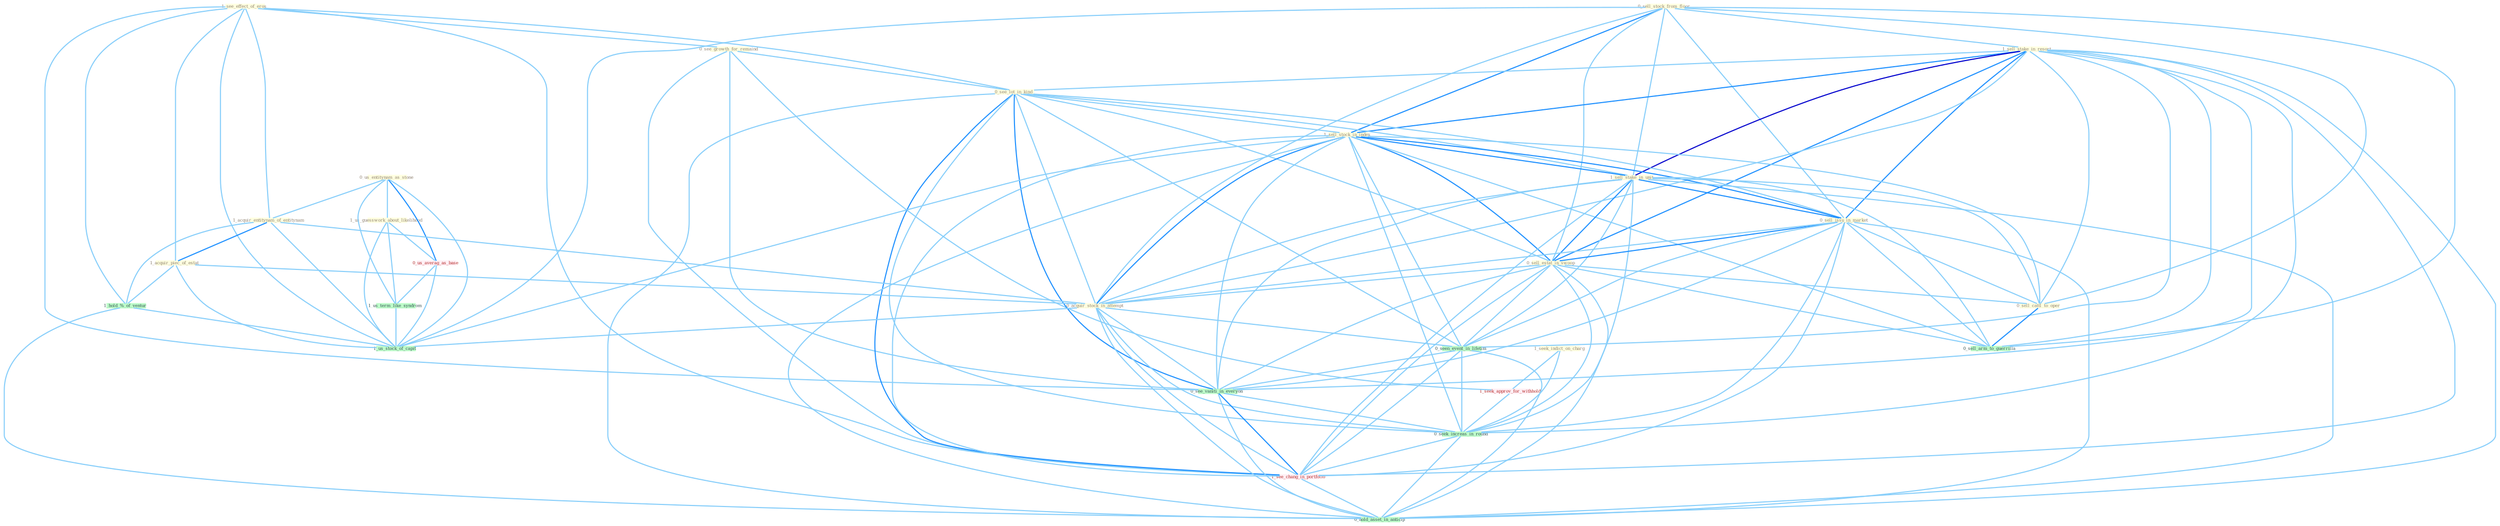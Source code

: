 Graph G{ 
    node
    [shape=polygon,style=filled,width=.5,height=.06,color="#BDFCC9",fixedsize=true,fontsize=4,
    fontcolor="#2f4f4f"];
    {node
    [color="#ffffe0", fontcolor="#8b7d6b"] "0_us_entitynam_as_stone " "1_see_effect_of_eros " "0_see_growth_for_remaind " "0_sell_stock_from_floor " "1_sell_stake_in_resort " "1_us_guesswork_about_likelihood " "0_see_lot_in_kind " "1_sell_stock_in_index " "1_acquir_entitynam_of_entitynam " "1_seek_indict_on_charg " "1_sell_stake_in_unit " "1_acquir_piec_of_estat " "0_sell_issu_in_market " "0_sell_estat_in_swoop " "0_sell_cattl_to_oper " "0_acquir_stock_in_attempt "}
{node [color="#fff0f5", fontcolor="#b22222"] "0_us_averag_as_base " "1_seek_approv_for_withhold " "1_see_chang_in_portfolio "}
edge [color="#B0E2FF"];

	"0_us_entitynam_as_stone " -- "1_us_guesswork_about_likelihood " [w="1", color="#87cefa" ];
	"0_us_entitynam_as_stone " -- "1_acquir_entitynam_of_entitynam " [w="1", color="#87cefa" ];
	"0_us_entitynam_as_stone " -- "0_us_averag_as_base " [w="2", color="#1e90ff" , len=0.8];
	"0_us_entitynam_as_stone " -- "1_us_term_like_syndrom " [w="1", color="#87cefa" ];
	"0_us_entitynam_as_stone " -- "1_us_stock_of_capit " [w="1", color="#87cefa" ];
	"1_see_effect_of_eros " -- "0_see_growth_for_remaind " [w="1", color="#87cefa" ];
	"1_see_effect_of_eros " -- "0_see_lot_in_kind " [w="1", color="#87cefa" ];
	"1_see_effect_of_eros " -- "1_acquir_entitynam_of_entitynam " [w="1", color="#87cefa" ];
	"1_see_effect_of_eros " -- "1_acquir_piec_of_estat " [w="1", color="#87cefa" ];
	"1_see_effect_of_eros " -- "1_hold_%_of_ventur " [w="1", color="#87cefa" ];
	"1_see_effect_of_eros " -- "0_see_vaniti_in_everyon " [w="1", color="#87cefa" ];
	"1_see_effect_of_eros " -- "1_us_stock_of_capit " [w="1", color="#87cefa" ];
	"1_see_effect_of_eros " -- "1_see_chang_in_portfolio " [w="1", color="#87cefa" ];
	"0_see_growth_for_remaind " -- "0_see_lot_in_kind " [w="1", color="#87cefa" ];
	"0_see_growth_for_remaind " -- "1_seek_approv_for_withhold " [w="1", color="#87cefa" ];
	"0_see_growth_for_remaind " -- "0_see_vaniti_in_everyon " [w="1", color="#87cefa" ];
	"0_see_growth_for_remaind " -- "1_see_chang_in_portfolio " [w="1", color="#87cefa" ];
	"0_sell_stock_from_floor " -- "1_sell_stake_in_resort " [w="1", color="#87cefa" ];
	"0_sell_stock_from_floor " -- "1_sell_stock_in_index " [w="2", color="#1e90ff" , len=0.8];
	"0_sell_stock_from_floor " -- "1_sell_stake_in_unit " [w="1", color="#87cefa" ];
	"0_sell_stock_from_floor " -- "0_sell_issu_in_market " [w="1", color="#87cefa" ];
	"0_sell_stock_from_floor " -- "0_sell_estat_in_swoop " [w="1", color="#87cefa" ];
	"0_sell_stock_from_floor " -- "0_sell_cattl_to_oper " [w="1", color="#87cefa" ];
	"0_sell_stock_from_floor " -- "0_acquir_stock_in_attempt " [w="1", color="#87cefa" ];
	"0_sell_stock_from_floor " -- "0_sell_arm_to_guerrilla " [w="1", color="#87cefa" ];
	"0_sell_stock_from_floor " -- "1_us_stock_of_capit " [w="1", color="#87cefa" ];
	"1_sell_stake_in_resort " -- "0_see_lot_in_kind " [w="1", color="#87cefa" ];
	"1_sell_stake_in_resort " -- "1_sell_stock_in_index " [w="2", color="#1e90ff" , len=0.8];
	"1_sell_stake_in_resort " -- "1_sell_stake_in_unit " [w="3", color="#0000cd" , len=0.6];
	"1_sell_stake_in_resort " -- "0_sell_issu_in_market " [w="2", color="#1e90ff" , len=0.8];
	"1_sell_stake_in_resort " -- "0_sell_estat_in_swoop " [w="2", color="#1e90ff" , len=0.8];
	"1_sell_stake_in_resort " -- "0_sell_cattl_to_oper " [w="1", color="#87cefa" ];
	"1_sell_stake_in_resort " -- "0_acquir_stock_in_attempt " [w="1", color="#87cefa" ];
	"1_sell_stake_in_resort " -- "0_seen_event_in_lifetim " [w="1", color="#87cefa" ];
	"1_sell_stake_in_resort " -- "0_see_vaniti_in_everyon " [w="1", color="#87cefa" ];
	"1_sell_stake_in_resort " -- "0_sell_arm_to_guerrilla " [w="1", color="#87cefa" ];
	"1_sell_stake_in_resort " -- "0_seek_increas_in_round " [w="1", color="#87cefa" ];
	"1_sell_stake_in_resort " -- "1_see_chang_in_portfolio " [w="1", color="#87cefa" ];
	"1_sell_stake_in_resort " -- "0_hold_asset_in_anticip " [w="1", color="#87cefa" ];
	"1_us_guesswork_about_likelihood " -- "0_us_averag_as_base " [w="1", color="#87cefa" ];
	"1_us_guesswork_about_likelihood " -- "1_us_term_like_syndrom " [w="1", color="#87cefa" ];
	"1_us_guesswork_about_likelihood " -- "1_us_stock_of_capit " [w="1", color="#87cefa" ];
	"0_see_lot_in_kind " -- "1_sell_stock_in_index " [w="1", color="#87cefa" ];
	"0_see_lot_in_kind " -- "1_sell_stake_in_unit " [w="1", color="#87cefa" ];
	"0_see_lot_in_kind " -- "0_sell_issu_in_market " [w="1", color="#87cefa" ];
	"0_see_lot_in_kind " -- "0_sell_estat_in_swoop " [w="1", color="#87cefa" ];
	"0_see_lot_in_kind " -- "0_acquir_stock_in_attempt " [w="1", color="#87cefa" ];
	"0_see_lot_in_kind " -- "0_seen_event_in_lifetim " [w="1", color="#87cefa" ];
	"0_see_lot_in_kind " -- "0_see_vaniti_in_everyon " [w="2", color="#1e90ff" , len=0.8];
	"0_see_lot_in_kind " -- "0_seek_increas_in_round " [w="1", color="#87cefa" ];
	"0_see_lot_in_kind " -- "1_see_chang_in_portfolio " [w="2", color="#1e90ff" , len=0.8];
	"0_see_lot_in_kind " -- "0_hold_asset_in_anticip " [w="1", color="#87cefa" ];
	"1_sell_stock_in_index " -- "1_sell_stake_in_unit " [w="2", color="#1e90ff" , len=0.8];
	"1_sell_stock_in_index " -- "0_sell_issu_in_market " [w="2", color="#1e90ff" , len=0.8];
	"1_sell_stock_in_index " -- "0_sell_estat_in_swoop " [w="2", color="#1e90ff" , len=0.8];
	"1_sell_stock_in_index " -- "0_sell_cattl_to_oper " [w="1", color="#87cefa" ];
	"1_sell_stock_in_index " -- "0_acquir_stock_in_attempt " [w="2", color="#1e90ff" , len=0.8];
	"1_sell_stock_in_index " -- "0_seen_event_in_lifetim " [w="1", color="#87cefa" ];
	"1_sell_stock_in_index " -- "0_see_vaniti_in_everyon " [w="1", color="#87cefa" ];
	"1_sell_stock_in_index " -- "0_sell_arm_to_guerrilla " [w="1", color="#87cefa" ];
	"1_sell_stock_in_index " -- "0_seek_increas_in_round " [w="1", color="#87cefa" ];
	"1_sell_stock_in_index " -- "1_us_stock_of_capit " [w="1", color="#87cefa" ];
	"1_sell_stock_in_index " -- "1_see_chang_in_portfolio " [w="1", color="#87cefa" ];
	"1_sell_stock_in_index " -- "0_hold_asset_in_anticip " [w="1", color="#87cefa" ];
	"1_acquir_entitynam_of_entitynam " -- "1_acquir_piec_of_estat " [w="2", color="#1e90ff" , len=0.8];
	"1_acquir_entitynam_of_entitynam " -- "0_acquir_stock_in_attempt " [w="1", color="#87cefa" ];
	"1_acquir_entitynam_of_entitynam " -- "1_hold_%_of_ventur " [w="1", color="#87cefa" ];
	"1_acquir_entitynam_of_entitynam " -- "1_us_stock_of_capit " [w="1", color="#87cefa" ];
	"1_seek_indict_on_charg " -- "1_seek_approv_for_withhold " [w="1", color="#87cefa" ];
	"1_seek_indict_on_charg " -- "0_seek_increas_in_round " [w="1", color="#87cefa" ];
	"1_sell_stake_in_unit " -- "0_sell_issu_in_market " [w="2", color="#1e90ff" , len=0.8];
	"1_sell_stake_in_unit " -- "0_sell_estat_in_swoop " [w="2", color="#1e90ff" , len=0.8];
	"1_sell_stake_in_unit " -- "0_sell_cattl_to_oper " [w="1", color="#87cefa" ];
	"1_sell_stake_in_unit " -- "0_acquir_stock_in_attempt " [w="1", color="#87cefa" ];
	"1_sell_stake_in_unit " -- "0_seen_event_in_lifetim " [w="1", color="#87cefa" ];
	"1_sell_stake_in_unit " -- "0_see_vaniti_in_everyon " [w="1", color="#87cefa" ];
	"1_sell_stake_in_unit " -- "0_sell_arm_to_guerrilla " [w="1", color="#87cefa" ];
	"1_sell_stake_in_unit " -- "0_seek_increas_in_round " [w="1", color="#87cefa" ];
	"1_sell_stake_in_unit " -- "1_see_chang_in_portfolio " [w="1", color="#87cefa" ];
	"1_sell_stake_in_unit " -- "0_hold_asset_in_anticip " [w="1", color="#87cefa" ];
	"1_acquir_piec_of_estat " -- "0_acquir_stock_in_attempt " [w="1", color="#87cefa" ];
	"1_acquir_piec_of_estat " -- "1_hold_%_of_ventur " [w="1", color="#87cefa" ];
	"1_acquir_piec_of_estat " -- "1_us_stock_of_capit " [w="1", color="#87cefa" ];
	"0_sell_issu_in_market " -- "0_sell_estat_in_swoop " [w="2", color="#1e90ff" , len=0.8];
	"0_sell_issu_in_market " -- "0_sell_cattl_to_oper " [w="1", color="#87cefa" ];
	"0_sell_issu_in_market " -- "0_acquir_stock_in_attempt " [w="1", color="#87cefa" ];
	"0_sell_issu_in_market " -- "0_seen_event_in_lifetim " [w="1", color="#87cefa" ];
	"0_sell_issu_in_market " -- "0_see_vaniti_in_everyon " [w="1", color="#87cefa" ];
	"0_sell_issu_in_market " -- "0_sell_arm_to_guerrilla " [w="1", color="#87cefa" ];
	"0_sell_issu_in_market " -- "0_seek_increas_in_round " [w="1", color="#87cefa" ];
	"0_sell_issu_in_market " -- "1_see_chang_in_portfolio " [w="1", color="#87cefa" ];
	"0_sell_issu_in_market " -- "0_hold_asset_in_anticip " [w="1", color="#87cefa" ];
	"0_sell_estat_in_swoop " -- "0_sell_cattl_to_oper " [w="1", color="#87cefa" ];
	"0_sell_estat_in_swoop " -- "0_acquir_stock_in_attempt " [w="1", color="#87cefa" ];
	"0_sell_estat_in_swoop " -- "0_seen_event_in_lifetim " [w="1", color="#87cefa" ];
	"0_sell_estat_in_swoop " -- "0_see_vaniti_in_everyon " [w="1", color="#87cefa" ];
	"0_sell_estat_in_swoop " -- "0_sell_arm_to_guerrilla " [w="1", color="#87cefa" ];
	"0_sell_estat_in_swoop " -- "0_seek_increas_in_round " [w="1", color="#87cefa" ];
	"0_sell_estat_in_swoop " -- "1_see_chang_in_portfolio " [w="1", color="#87cefa" ];
	"0_sell_estat_in_swoop " -- "0_hold_asset_in_anticip " [w="1", color="#87cefa" ];
	"0_sell_cattl_to_oper " -- "0_sell_arm_to_guerrilla " [w="2", color="#1e90ff" , len=0.8];
	"0_acquir_stock_in_attempt " -- "0_seen_event_in_lifetim " [w="1", color="#87cefa" ];
	"0_acquir_stock_in_attempt " -- "0_see_vaniti_in_everyon " [w="1", color="#87cefa" ];
	"0_acquir_stock_in_attempt " -- "0_seek_increas_in_round " [w="1", color="#87cefa" ];
	"0_acquir_stock_in_attempt " -- "1_us_stock_of_capit " [w="1", color="#87cefa" ];
	"0_acquir_stock_in_attempt " -- "1_see_chang_in_portfolio " [w="1", color="#87cefa" ];
	"0_acquir_stock_in_attempt " -- "0_hold_asset_in_anticip " [w="1", color="#87cefa" ];
	"0_seen_event_in_lifetim " -- "0_see_vaniti_in_everyon " [w="1", color="#87cefa" ];
	"0_seen_event_in_lifetim " -- "0_seek_increas_in_round " [w="1", color="#87cefa" ];
	"0_seen_event_in_lifetim " -- "1_see_chang_in_portfolio " [w="1", color="#87cefa" ];
	"0_seen_event_in_lifetim " -- "0_hold_asset_in_anticip " [w="1", color="#87cefa" ];
	"0_us_averag_as_base " -- "1_us_term_like_syndrom " [w="1", color="#87cefa" ];
	"0_us_averag_as_base " -- "1_us_stock_of_capit " [w="1", color="#87cefa" ];
	"1_us_term_like_syndrom " -- "1_us_stock_of_capit " [w="1", color="#87cefa" ];
	"1_seek_approv_for_withhold " -- "0_seek_increas_in_round " [w="1", color="#87cefa" ];
	"1_hold_%_of_ventur " -- "1_us_stock_of_capit " [w="1", color="#87cefa" ];
	"1_hold_%_of_ventur " -- "0_hold_asset_in_anticip " [w="1", color="#87cefa" ];
	"0_see_vaniti_in_everyon " -- "0_seek_increas_in_round " [w="1", color="#87cefa" ];
	"0_see_vaniti_in_everyon " -- "1_see_chang_in_portfolio " [w="2", color="#1e90ff" , len=0.8];
	"0_see_vaniti_in_everyon " -- "0_hold_asset_in_anticip " [w="1", color="#87cefa" ];
	"0_seek_increas_in_round " -- "1_see_chang_in_portfolio " [w="1", color="#87cefa" ];
	"0_seek_increas_in_round " -- "0_hold_asset_in_anticip " [w="1", color="#87cefa" ];
	"1_see_chang_in_portfolio " -- "0_hold_asset_in_anticip " [w="1", color="#87cefa" ];
}